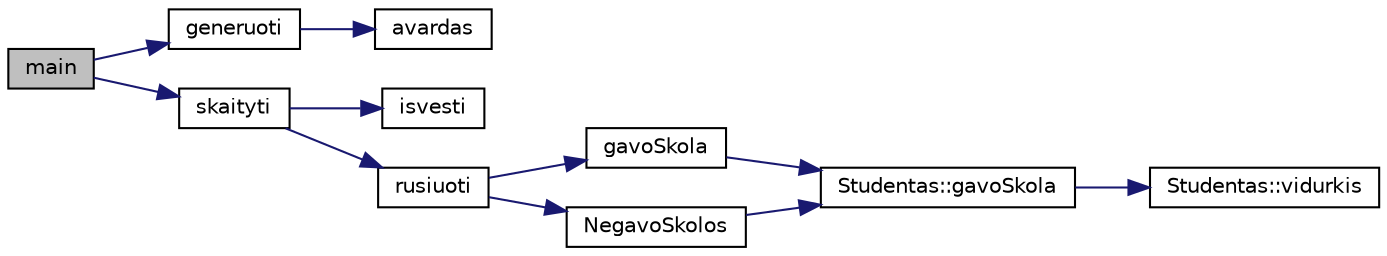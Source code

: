 digraph "main"
{
 // LATEX_PDF_SIZE
  edge [fontname="Helvetica",fontsize="10",labelfontname="Helvetica",labelfontsize="10"];
  node [fontname="Helvetica",fontsize="10",shape=record];
  rankdir="LR";
  Node1 [label="main",height=0.2,width=0.4,color="black", fillcolor="grey75", style="filled", fontcolor="black",tooltip=" "];
  Node1 -> Node2 [color="midnightblue",fontsize="10",style="solid",fontname="Helvetica"];
  Node2 [label="generuoti",height=0.2,width=0.4,color="black", fillcolor="white", style="filled",URL="$main_8cpp.html#a319b87a1986e747a1c0a40761aa205a4",tooltip=" "];
  Node2 -> Node3 [color="midnightblue",fontsize="10",style="solid",fontname="Helvetica"];
  Node3 [label="avardas",height=0.2,width=0.4,color="black", fillcolor="white", style="filled",URL="$main_8cpp.html#a50d4e1f957b4d5053e686e48629f9dfc",tooltip=" "];
  Node1 -> Node4 [color="midnightblue",fontsize="10",style="solid",fontname="Helvetica"];
  Node4 [label="skaityti",height=0.2,width=0.4,color="black", fillcolor="white", style="filled",URL="$main_8cpp.html#ad71b11517331e3c601b26af039594f63",tooltip=" "];
  Node4 -> Node5 [color="midnightblue",fontsize="10",style="solid",fontname="Helvetica"];
  Node5 [label="isvesti",height=0.2,width=0.4,color="black", fillcolor="white", style="filled",URL="$main_8cpp.html#a56914953613452b3ed315d269818e619",tooltip=" "];
  Node4 -> Node6 [color="midnightblue",fontsize="10",style="solid",fontname="Helvetica"];
  Node6 [label="rusiuoti",height=0.2,width=0.4,color="black", fillcolor="white", style="filled",URL="$main_8cpp.html#a10104a0952fe3a6240edec35feb21f89",tooltip=" "];
  Node6 -> Node7 [color="midnightblue",fontsize="10",style="solid",fontname="Helvetica"];
  Node7 [label="gavoSkola",height=0.2,width=0.4,color="black", fillcolor="white", style="filled",URL="$main_8cpp.html#a4017437fead3f288f8135a26c5ee4add",tooltip=" "];
  Node7 -> Node8 [color="midnightblue",fontsize="10",style="solid",fontname="Helvetica"];
  Node8 [label="Studentas::gavoSkola",height=0.2,width=0.4,color="black", fillcolor="white", style="filled",URL="$class_studentas.html#a4671e8f8ec0920ee9af8a44d2d01fccc",tooltip=" "];
  Node8 -> Node9 [color="midnightblue",fontsize="10",style="solid",fontname="Helvetica"];
  Node9 [label="Studentas::vidurkis",height=0.2,width=0.4,color="black", fillcolor="white", style="filled",URL="$class_studentas.html#a36d574552380700aebdc209126673b0c",tooltip=" "];
  Node6 -> Node10 [color="midnightblue",fontsize="10",style="solid",fontname="Helvetica"];
  Node10 [label="NegavoSkolos",height=0.2,width=0.4,color="black", fillcolor="white", style="filled",URL="$main_8cpp.html#a4cf68a48647a8f2d06c652079529c5ad",tooltip=" "];
  Node10 -> Node8 [color="midnightblue",fontsize="10",style="solid",fontname="Helvetica"];
}
